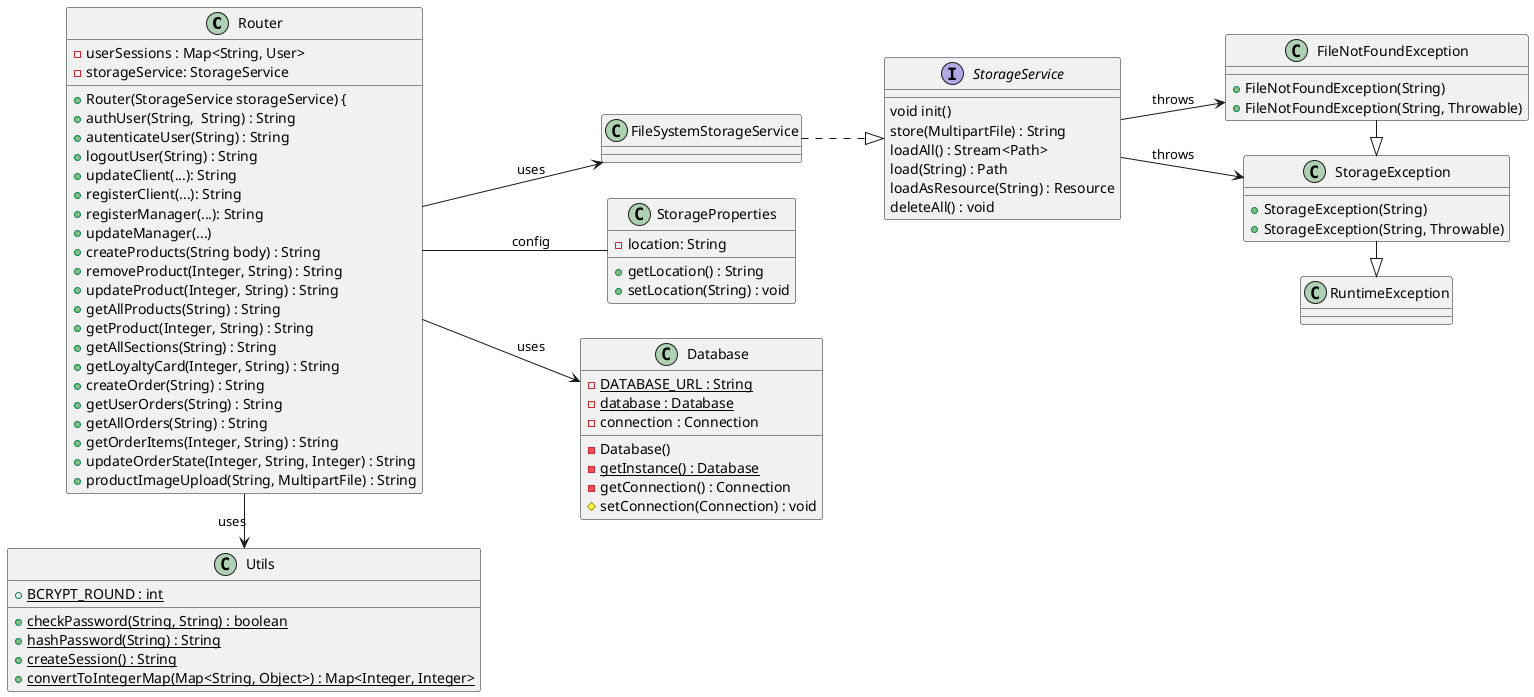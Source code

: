 @startuml

class Router {
  - userSessions : Map<String, User>
  - storageService: StorageService 
  + Router(StorageService storageService) {
  + authUser(String,  String) : String 
  + autenticateUser(String) : String 
  + logoutUser(String) : String 
  + updateClient(...): String 
  + registerClient(...): String 
  + registerManager(...): String 
  + updateManager(...)
  + createProducts(String body) : String 
  + removeProduct(Integer, String) : String 
  + updateProduct(Integer, String) : String 
  + getAllProducts(String) : String 
  + getProduct(Integer, String) : String 
  + getAllSections(String) : String 
  + getLoyaltyCard(Integer, String) : String 
  + createOrder(String) : String 
  + getUserOrders(String) : String 
  + getAllOrders(String) : String 
  + getOrderItems(Integer, String) : String 
  + updateOrderState(Integer, String, Integer) : String 
  + productImageUpload(String, MultipartFile) : String 
}

class FileSystemStorageService {
}

class FileNotFoundException {
  + FileNotFoundException(String)
  + FileNotFoundException(String, Throwable)
}

class StorageProperties {
  - location: String 
  + getLocation() : String 
  + setLocation(String) : void 
}

class StorageException {
  + StorageException(String)
  + StorageException(String, Throwable)
}

interface StorageService {
  void init()
  store(MultipartFile) : String
  loadAll() : Stream<Path>
  load(String) : Path
  loadAsResource(String) : Resource
  deleteAll() : void

}

class Utils {
  + {static}  BCRYPT_ROUND : int 
  + {static} checkPassword(String, String) : boolean 
  + {static} hashPassword(String) : String 
  + {static} createSession() : String 
  + {static} convertToIntegerMap(Map<String, Object>) : Map<Integer, Integer>
}

class Database {
  - {static} DATABASE_URL : String
  - {static} database : Database
  - connection : Connection 
  - Database()
  - {static} getInstance() : Database
  - getConnection() : Connection 
  # setConnection(Connection) : void
}

left to right direction
Router -> Utils : uses
Router --> Database : uses
Router -- StorageProperties : config
Router --> FileSystemStorageService : uses
FileSystemStorageService ..|> StorageService
StorageService --> StorageException : throws
StorageService --> FileNotFoundException : throws
FileNotFoundException -|> StorageException
StorageException -|> RuntimeException 
@enduml
